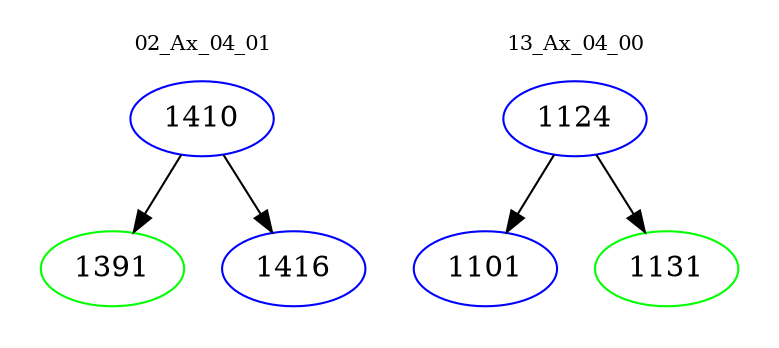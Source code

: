 digraph{
subgraph cluster_0 {
color = white
label = "02_Ax_04_01";
fontsize=10;
T0_1410 [label="1410", color="blue"]
T0_1410 -> T0_1391 [color="black"]
T0_1391 [label="1391", color="green"]
T0_1410 -> T0_1416 [color="black"]
T0_1416 [label="1416", color="blue"]
}
subgraph cluster_1 {
color = white
label = "13_Ax_04_00";
fontsize=10;
T1_1124 [label="1124", color="blue"]
T1_1124 -> T1_1101 [color="black"]
T1_1101 [label="1101", color="blue"]
T1_1124 -> T1_1131 [color="black"]
T1_1131 [label="1131", color="green"]
}
}
